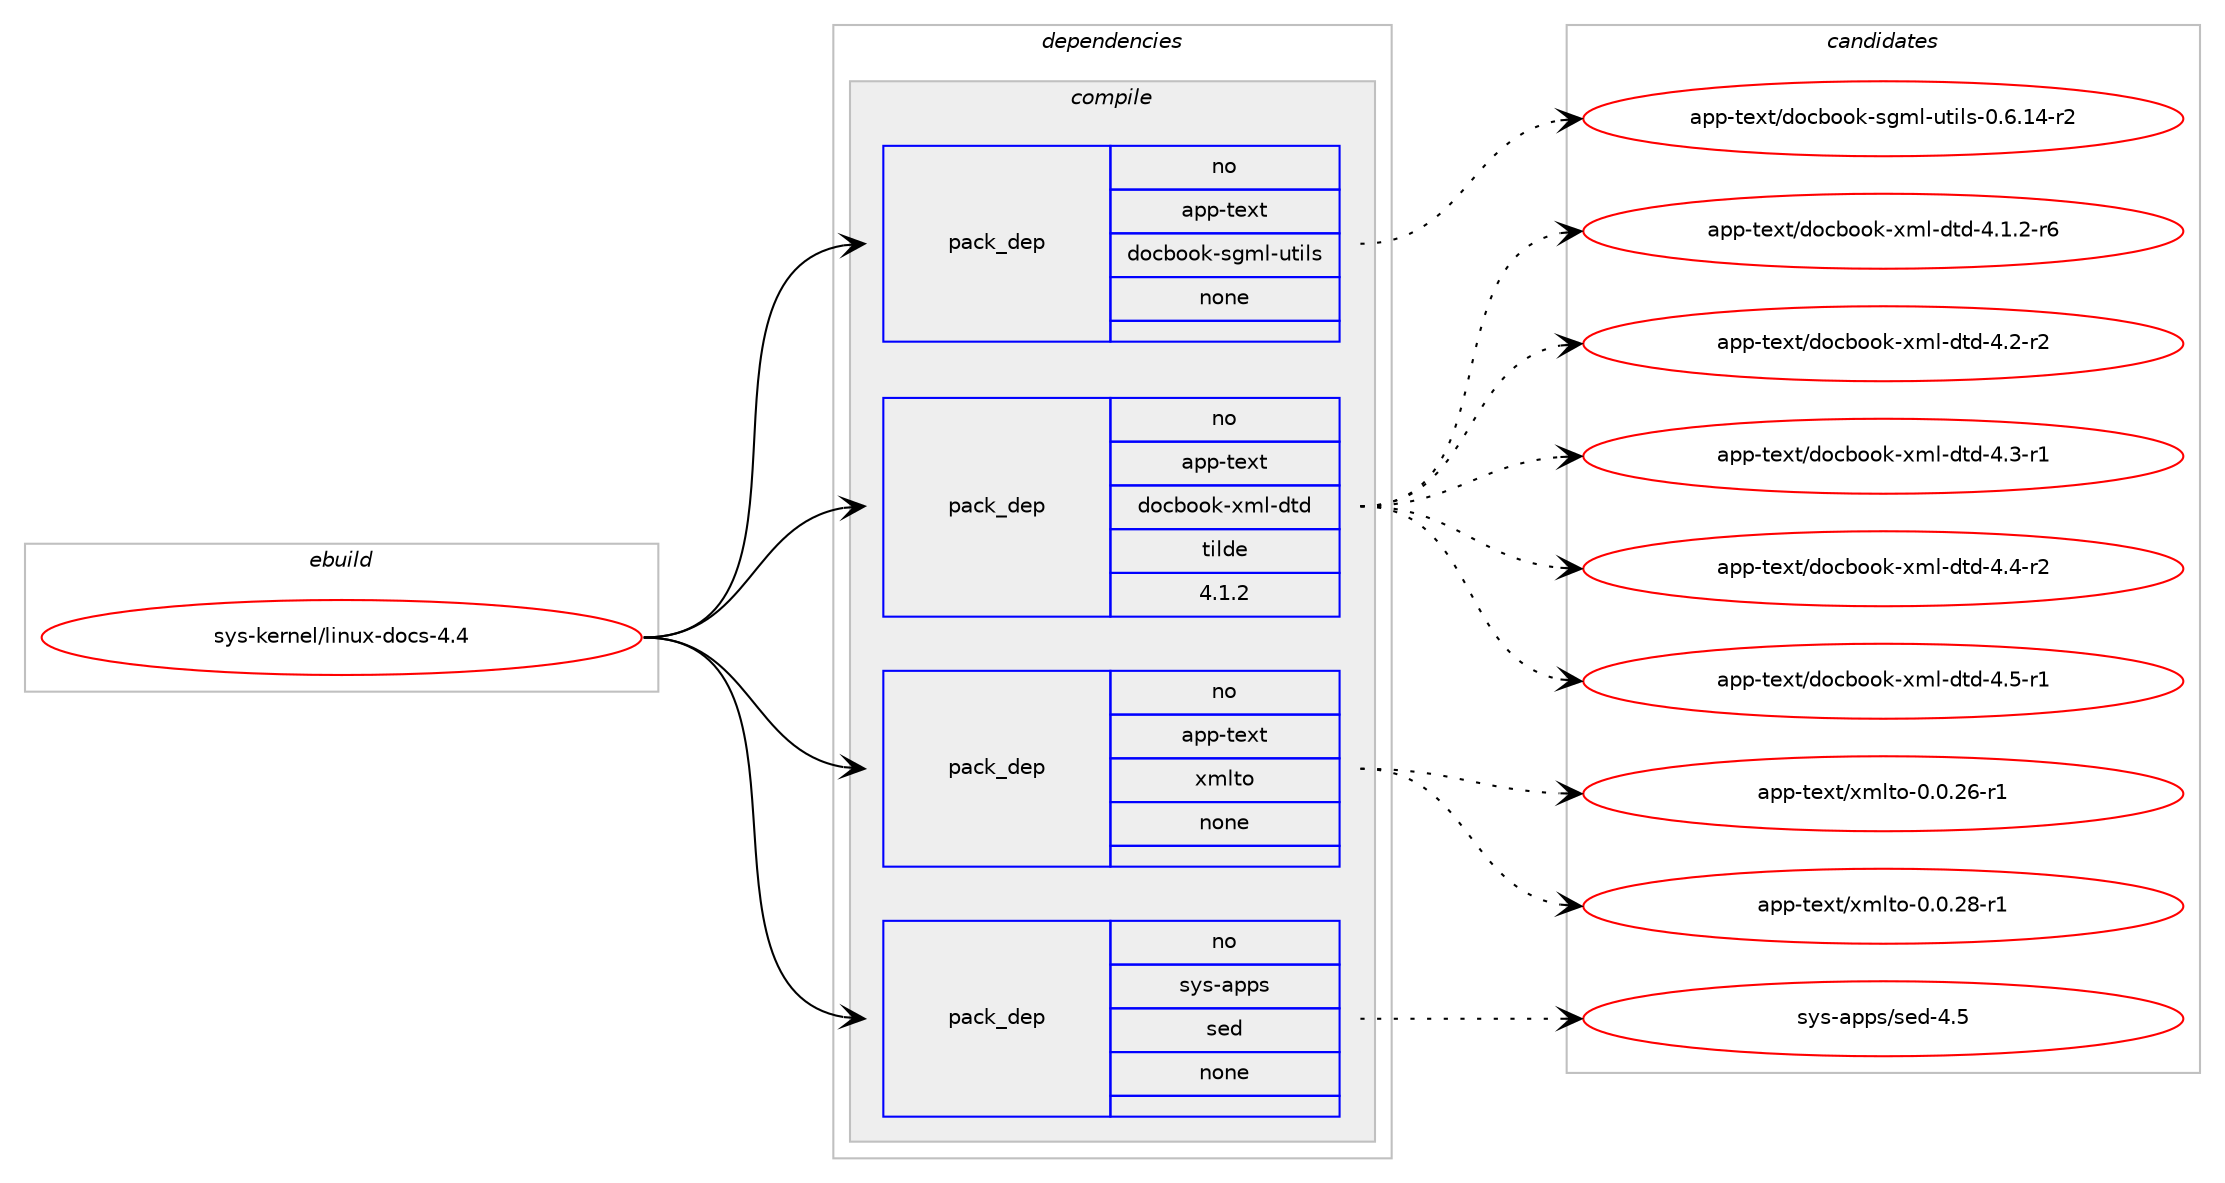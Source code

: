 digraph prolog {

# *************
# Graph options
# *************

newrank=true;
concentrate=true;
compound=true;
graph [rankdir=LR,fontname=Helvetica,fontsize=10,ranksep=1.5];#, ranksep=2.5, nodesep=0.2];
edge  [arrowhead=vee];
node  [fontname=Helvetica,fontsize=10];

# **********
# The ebuild
# **********

subgraph cluster_leftcol {
color=gray;
rank=same;
label=<<i>ebuild</i>>;
id [label="sys-kernel/linux-docs-4.4", color=red, width=4, href="../sys-kernel/linux-docs-4.4.svg"];
}

# ****************
# The dependencies
# ****************

subgraph cluster_midcol {
color=gray;
label=<<i>dependencies</i>>;
subgraph cluster_compile {
fillcolor="#eeeeee";
style=filled;
label=<<i>compile</i>>;
subgraph pack6469 {
dependency8100 [label=<<TABLE BORDER="0" CELLBORDER="1" CELLSPACING="0" CELLPADDING="4" WIDTH="220"><TR><TD ROWSPAN="6" CELLPADDING="30">pack_dep</TD></TR><TR><TD WIDTH="110">no</TD></TR><TR><TD>app-text</TD></TR><TR><TD>docbook-sgml-utils</TD></TR><TR><TD>none</TD></TR><TR><TD></TD></TR></TABLE>>, shape=none, color=blue];
}
id:e -> dependency8100:w [weight=20,style="solid",arrowhead="vee"];
subgraph pack6470 {
dependency8101 [label=<<TABLE BORDER="0" CELLBORDER="1" CELLSPACING="0" CELLPADDING="4" WIDTH="220"><TR><TD ROWSPAN="6" CELLPADDING="30">pack_dep</TD></TR><TR><TD WIDTH="110">no</TD></TR><TR><TD>app-text</TD></TR><TR><TD>docbook-xml-dtd</TD></TR><TR><TD>tilde</TD></TR><TR><TD>4.1.2</TD></TR></TABLE>>, shape=none, color=blue];
}
id:e -> dependency8101:w [weight=20,style="solid",arrowhead="vee"];
subgraph pack6471 {
dependency8102 [label=<<TABLE BORDER="0" CELLBORDER="1" CELLSPACING="0" CELLPADDING="4" WIDTH="220"><TR><TD ROWSPAN="6" CELLPADDING="30">pack_dep</TD></TR><TR><TD WIDTH="110">no</TD></TR><TR><TD>app-text</TD></TR><TR><TD>xmlto</TD></TR><TR><TD>none</TD></TR><TR><TD></TD></TR></TABLE>>, shape=none, color=blue];
}
id:e -> dependency8102:w [weight=20,style="solid",arrowhead="vee"];
subgraph pack6472 {
dependency8103 [label=<<TABLE BORDER="0" CELLBORDER="1" CELLSPACING="0" CELLPADDING="4" WIDTH="220"><TR><TD ROWSPAN="6" CELLPADDING="30">pack_dep</TD></TR><TR><TD WIDTH="110">no</TD></TR><TR><TD>sys-apps</TD></TR><TR><TD>sed</TD></TR><TR><TD>none</TD></TR><TR><TD></TD></TR></TABLE>>, shape=none, color=blue];
}
id:e -> dependency8103:w [weight=20,style="solid",arrowhead="vee"];
}
subgraph cluster_compileandrun {
fillcolor="#eeeeee";
style=filled;
label=<<i>compile and run</i>>;
}
subgraph cluster_run {
fillcolor="#eeeeee";
style=filled;
label=<<i>run</i>>;
}
}

# **************
# The candidates
# **************

subgraph cluster_choices {
rank=same;
color=gray;
label=<<i>candidates</i>>;

subgraph choice6469 {
color=black;
nodesep=1;
choice97112112451161011201164710011199981111111074511510310910845117116105108115454846544649524511450 [label="app-text/docbook-sgml-utils-0.6.14-r2", color=red, width=4,href="../app-text/docbook-sgml-utils-0.6.14-r2.svg"];
dependency8100:e -> choice97112112451161011201164710011199981111111074511510310910845117116105108115454846544649524511450:w [style=dotted,weight="100"];
}
subgraph choice6470 {
color=black;
nodesep=1;
choice971121124511610112011647100111999811111110745120109108451001161004552464946504511454 [label="app-text/docbook-xml-dtd-4.1.2-r6", color=red, width=4,href="../app-text/docbook-xml-dtd-4.1.2-r6.svg"];
choice97112112451161011201164710011199981111111074512010910845100116100455246504511450 [label="app-text/docbook-xml-dtd-4.2-r2", color=red, width=4,href="../app-text/docbook-xml-dtd-4.2-r2.svg"];
choice97112112451161011201164710011199981111111074512010910845100116100455246514511449 [label="app-text/docbook-xml-dtd-4.3-r1", color=red, width=4,href="../app-text/docbook-xml-dtd-4.3-r1.svg"];
choice97112112451161011201164710011199981111111074512010910845100116100455246524511450 [label="app-text/docbook-xml-dtd-4.4-r2", color=red, width=4,href="../app-text/docbook-xml-dtd-4.4-r2.svg"];
choice97112112451161011201164710011199981111111074512010910845100116100455246534511449 [label="app-text/docbook-xml-dtd-4.5-r1", color=red, width=4,href="../app-text/docbook-xml-dtd-4.5-r1.svg"];
dependency8101:e -> choice971121124511610112011647100111999811111110745120109108451001161004552464946504511454:w [style=dotted,weight="100"];
dependency8101:e -> choice97112112451161011201164710011199981111111074512010910845100116100455246504511450:w [style=dotted,weight="100"];
dependency8101:e -> choice97112112451161011201164710011199981111111074512010910845100116100455246514511449:w [style=dotted,weight="100"];
dependency8101:e -> choice97112112451161011201164710011199981111111074512010910845100116100455246524511450:w [style=dotted,weight="100"];
dependency8101:e -> choice97112112451161011201164710011199981111111074512010910845100116100455246534511449:w [style=dotted,weight="100"];
}
subgraph choice6471 {
color=black;
nodesep=1;
choice971121124511610112011647120109108116111454846484650544511449 [label="app-text/xmlto-0.0.26-r1", color=red, width=4,href="../app-text/xmlto-0.0.26-r1.svg"];
choice971121124511610112011647120109108116111454846484650564511449 [label="app-text/xmlto-0.0.28-r1", color=red, width=4,href="../app-text/xmlto-0.0.28-r1.svg"];
dependency8102:e -> choice971121124511610112011647120109108116111454846484650544511449:w [style=dotted,weight="100"];
dependency8102:e -> choice971121124511610112011647120109108116111454846484650564511449:w [style=dotted,weight="100"];
}
subgraph choice6472 {
color=black;
nodesep=1;
choice11512111545971121121154711510110045524653 [label="sys-apps/sed-4.5", color=red, width=4,href="../sys-apps/sed-4.5.svg"];
dependency8103:e -> choice11512111545971121121154711510110045524653:w [style=dotted,weight="100"];
}
}

}
